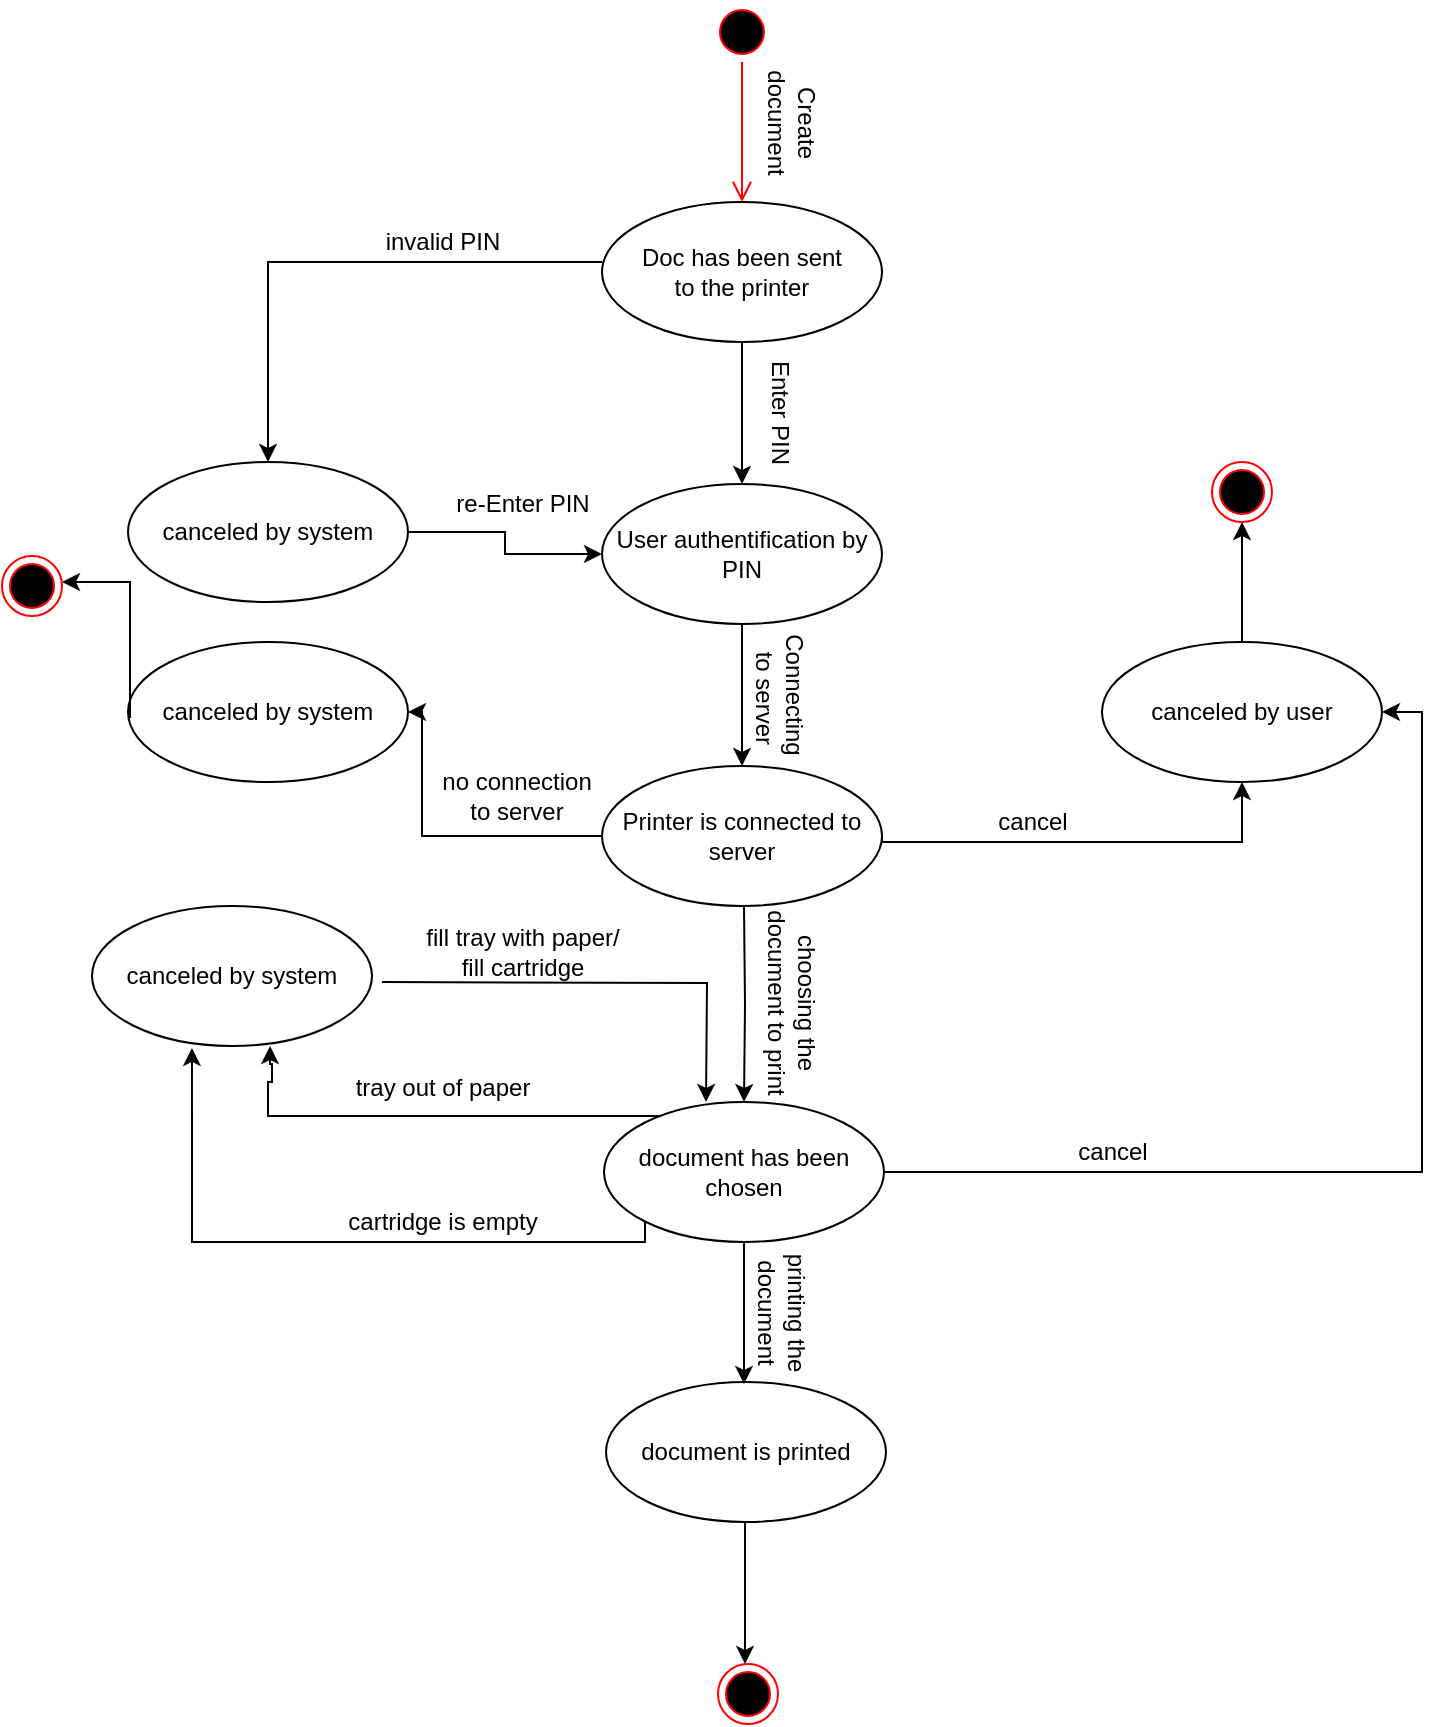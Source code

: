 <mxfile version="13.7.6" type="github">
  <diagram id="TdSOI1s8rqD7VlisKgjt" name="Page-1">
    <mxGraphModel dx="805" dy="569" grid="1" gridSize="10" guides="1" tooltips="1" connect="1" arrows="1" fold="1" page="1" pageScale="1" pageWidth="827" pageHeight="1169" math="0" shadow="0">
      <root>
        <mxCell id="0" />
        <mxCell id="1" parent="0" />
        <mxCell id="5MbmHAuOFMyMYG0PuLiY-1" value="" style="ellipse;html=1;shape=startState;fillColor=#000000;strokeColor=#ff0000;" parent="1" vertex="1">
          <mxGeometry x="355" y="20" width="30" height="30" as="geometry" />
        </mxCell>
        <mxCell id="5MbmHAuOFMyMYG0PuLiY-2" value="" style="edgeStyle=orthogonalEdgeStyle;html=1;verticalAlign=bottom;endArrow=open;endSize=8;strokeColor=#ff0000;entryX=0.5;entryY=0;entryDx=0;entryDy=0;" parent="1" source="5MbmHAuOFMyMYG0PuLiY-1" target="5MbmHAuOFMyMYG0PuLiY-4" edge="1">
          <mxGeometry relative="1" as="geometry">
            <mxPoint x="111" y="130" as="targetPoint" />
          </mxGeometry>
        </mxCell>
        <mxCell id="5MbmHAuOFMyMYG0PuLiY-25" value="" style="edgeStyle=orthogonalEdgeStyle;rounded=0;orthogonalLoop=1;jettySize=auto;html=1;" parent="1" source="5MbmHAuOFMyMYG0PuLiY-3" target="5MbmHAuOFMyMYG0PuLiY-23" edge="1">
          <mxGeometry relative="1" as="geometry">
            <Array as="points">
              <mxPoint x="210" y="437" />
              <mxPoint x="210" y="375" />
            </Array>
          </mxGeometry>
        </mxCell>
        <mxCell id="5MbmHAuOFMyMYG0PuLiY-3" value="Printer is connected to server" style="ellipse;whiteSpace=wrap;html=1;" parent="1" vertex="1">
          <mxGeometry x="300" y="402" width="140" height="70" as="geometry" />
        </mxCell>
        <mxCell id="5MbmHAuOFMyMYG0PuLiY-10" value="" style="edgeStyle=orthogonalEdgeStyle;rounded=0;orthogonalLoop=1;jettySize=auto;html=1;" parent="1" source="5MbmHAuOFMyMYG0PuLiY-4" target="5MbmHAuOFMyMYG0PuLiY-5" edge="1">
          <mxGeometry relative="1" as="geometry" />
        </mxCell>
        <mxCell id="5MbmHAuOFMyMYG0PuLiY-4" value="Doc has been sent &lt;br&gt;to the printer" style="ellipse;whiteSpace=wrap;html=1;" parent="1" vertex="1">
          <mxGeometry x="300" y="120" width="140" height="70" as="geometry" />
        </mxCell>
        <mxCell id="5MbmHAuOFMyMYG0PuLiY-11" value="" style="edgeStyle=orthogonalEdgeStyle;rounded=0;orthogonalLoop=1;jettySize=auto;html=1;" parent="1" edge="1">
          <mxGeometry relative="1" as="geometry">
            <Array as="points">
              <mxPoint x="300" y="150" />
              <mxPoint x="133" y="150" />
            </Array>
            <mxPoint x="300" y="150" as="sourcePoint" />
            <mxPoint x="133" y="250" as="targetPoint" />
          </mxGeometry>
        </mxCell>
        <mxCell id="5MbmHAuOFMyMYG0PuLiY-36" value="" style="edgeStyle=orthogonalEdgeStyle;rounded=0;orthogonalLoop=1;jettySize=auto;html=1;entryX=0.5;entryY=1;entryDx=0;entryDy=0;exitX=1;exitY=0.5;exitDx=0;exitDy=0;" parent="1" source="5MbmHAuOFMyMYG0PuLiY-3" target="5MbmHAuOFMyMYG0PuLiY-34" edge="1">
          <mxGeometry relative="1" as="geometry">
            <mxPoint x="520" y="296" as="targetPoint" />
            <Array as="points">
              <mxPoint x="440" y="440" />
              <mxPoint x="620" y="440" />
            </Array>
          </mxGeometry>
        </mxCell>
        <mxCell id="5MbmHAuOFMyMYG0PuLiY-5" value="User authentification by PIN" style="ellipse;whiteSpace=wrap;html=1;" parent="1" vertex="1">
          <mxGeometry x="300" y="261" width="140" height="70" as="geometry" />
        </mxCell>
        <mxCell id="5MbmHAuOFMyMYG0PuLiY-6" value="" style="ellipse;html=1;shape=endState;fillColor=#000000;strokeColor=#ff0000;" parent="1" vertex="1">
          <mxGeometry x="358" y="851" width="30" height="30" as="geometry" />
        </mxCell>
        <mxCell id="5MbmHAuOFMyMYG0PuLiY-22" value="" style="edgeStyle=orthogonalEdgeStyle;rounded=0;orthogonalLoop=1;jettySize=auto;html=1;exitX=0;exitY=1;exitDx=0;exitDy=0;entryX=0.357;entryY=1.014;entryDx=0;entryDy=0;entryPerimeter=0;" parent="1" source="5MbmHAuOFMyMYG0PuLiY-7" target="zwiA7uc9-c87CCUc2sQi-4" edge="1">
          <mxGeometry relative="1" as="geometry">
            <Array as="points">
              <mxPoint x="322" y="640" />
              <mxPoint x="95" y="640" />
            </Array>
            <mxPoint x="140" y="590" as="targetPoint" />
          </mxGeometry>
        </mxCell>
        <mxCell id="5MbmHAuOFMyMYG0PuLiY-32" value="" style="edgeStyle=orthogonalEdgeStyle;rounded=0;orthogonalLoop=1;jettySize=auto;html=1;entryX=0.636;entryY=1;entryDx=0;entryDy=0;entryPerimeter=0;" parent="1" source="5MbmHAuOFMyMYG0PuLiY-7" target="zwiA7uc9-c87CCUc2sQi-4" edge="1">
          <mxGeometry relative="1" as="geometry">
            <mxPoint x="160" y="551" as="targetPoint" />
            <Array as="points">
              <mxPoint x="133" y="577" />
              <mxPoint x="133" y="560" />
              <mxPoint x="135" y="560" />
              <mxPoint x="135" y="551" />
              <mxPoint x="134" y="551" />
            </Array>
          </mxGeometry>
        </mxCell>
        <mxCell id="5MbmHAuOFMyMYG0PuLiY-42" value="" style="edgeStyle=orthogonalEdgeStyle;rounded=0;orthogonalLoop=1;jettySize=auto;html=1;entryX=1;entryY=0.5;entryDx=0;entryDy=0;" parent="1" source="5MbmHAuOFMyMYG0PuLiY-7" target="5MbmHAuOFMyMYG0PuLiY-34" edge="1">
          <mxGeometry relative="1" as="geometry">
            <mxPoint x="521" y="605" as="targetPoint" />
          </mxGeometry>
        </mxCell>
        <mxCell id="5MbmHAuOFMyMYG0PuLiY-7" value="document has been chosen" style="ellipse;whiteSpace=wrap;html=1;" parent="1" vertex="1">
          <mxGeometry x="301" y="570" width="140" height="70" as="geometry" />
        </mxCell>
        <mxCell id="5MbmHAuOFMyMYG0PuLiY-9" value="Create &lt;br&gt;document" style="text;html=1;align=center;verticalAlign=middle;resizable=0;points=[];autosize=1;rotation=90;" parent="1" vertex="1">
          <mxGeometry x="360" y="65" width="70" height="30" as="geometry" />
        </mxCell>
        <mxCell id="5MbmHAuOFMyMYG0PuLiY-12" value="Enter PIN" style="text;html=1;align=center;verticalAlign=middle;resizable=0;points=[];autosize=1;rotation=90;" parent="1" vertex="1">
          <mxGeometry x="354" y="215" width="70" height="20" as="geometry" />
        </mxCell>
        <mxCell id="5MbmHAuOFMyMYG0PuLiY-13" value="invalid PIN" style="text;html=1;align=center;verticalAlign=middle;resizable=0;points=[];autosize=1;rotation=0;" parent="1" vertex="1">
          <mxGeometry x="185" y="130" width="70" height="20" as="geometry" />
        </mxCell>
        <mxCell id="5MbmHAuOFMyMYG0PuLiY-14" value="" style="edgeStyle=orthogonalEdgeStyle;rounded=0;orthogonalLoop=1;jettySize=auto;html=1;" parent="1" edge="1">
          <mxGeometry relative="1" as="geometry">
            <mxPoint x="370" y="331" as="sourcePoint" />
            <mxPoint x="370" y="402" as="targetPoint" />
          </mxGeometry>
        </mxCell>
        <mxCell id="5MbmHAuOFMyMYG0PuLiY-15" value="Connecting&lt;br&gt;&amp;nbsp;to server" style="text;html=1;align=center;verticalAlign=middle;resizable=0;points=[];autosize=1;rotation=90;" parent="1" vertex="1">
          <mxGeometry x="349" y="351" width="80" height="30" as="geometry" />
        </mxCell>
        <mxCell id="5MbmHAuOFMyMYG0PuLiY-17" value="no connection &lt;br&gt;to server" style="text;html=1;align=center;verticalAlign=middle;resizable=0;points=[];autosize=1;rotation=0;" parent="1" vertex="1">
          <mxGeometry x="212" y="402" width="90" height="30" as="geometry" />
        </mxCell>
        <mxCell id="5MbmHAuOFMyMYG0PuLiY-18" value="" style="edgeStyle=orthogonalEdgeStyle;rounded=0;orthogonalLoop=1;jettySize=auto;html=1;entryX=0.5;entryY=0;entryDx=0;entryDy=0;" parent="1" target="5MbmHAuOFMyMYG0PuLiY-7" edge="1">
          <mxGeometry relative="1" as="geometry">
            <mxPoint x="371" y="472" as="sourcePoint" />
            <mxPoint x="371" y="530" as="targetPoint" />
          </mxGeometry>
        </mxCell>
        <mxCell id="5MbmHAuOFMyMYG0PuLiY-19" value="choosing the &lt;br&gt;document to print" style="text;html=1;align=center;verticalAlign=middle;resizable=0;points=[];autosize=1;rotation=90;" parent="1" vertex="1">
          <mxGeometry x="340" y="505" width="110" height="30" as="geometry" />
        </mxCell>
        <mxCell id="5MbmHAuOFMyMYG0PuLiY-21" value="cartridge is empty" style="text;html=1;align=center;verticalAlign=middle;resizable=0;points=[];autosize=1;rotation=0;" parent="1" vertex="1">
          <mxGeometry x="165" y="620" width="110" height="20" as="geometry" />
        </mxCell>
        <mxCell id="5MbmHAuOFMyMYG0PuLiY-23" value="canceled by system" style="ellipse;whiteSpace=wrap;html=1;" parent="1" vertex="1">
          <mxGeometry x="63" y="340" width="140" height="70" as="geometry" />
        </mxCell>
        <mxCell id="5MbmHAuOFMyMYG0PuLiY-29" value="" style="edgeStyle=orthogonalEdgeStyle;rounded=0;orthogonalLoop=1;jettySize=auto;html=1;" parent="1" edge="1">
          <mxGeometry relative="1" as="geometry">
            <mxPoint x="64" y="378" as="sourcePoint" />
            <mxPoint x="30" y="310" as="targetPoint" />
            <Array as="points">
              <mxPoint x="64" y="310" />
            </Array>
          </mxGeometry>
        </mxCell>
        <mxCell id="5MbmHAuOFMyMYG0PuLiY-33" value="tray out of paper" style="text;html=1;align=center;verticalAlign=middle;resizable=0;points=[];autosize=1;rotation=0;" parent="1" vertex="1">
          <mxGeometry x="170" y="553" width="100" height="20" as="geometry" />
        </mxCell>
        <mxCell id="5MbmHAuOFMyMYG0PuLiY-46" value="" style="edgeStyle=orthogonalEdgeStyle;rounded=0;orthogonalLoop=1;jettySize=auto;html=1;" parent="1" source="5MbmHAuOFMyMYG0PuLiY-34" edge="1">
          <mxGeometry relative="1" as="geometry">
            <mxPoint x="620" y="280" as="targetPoint" />
          </mxGeometry>
        </mxCell>
        <mxCell id="5MbmHAuOFMyMYG0PuLiY-34" value="canceled by user" style="ellipse;whiteSpace=wrap;html=1;" parent="1" vertex="1">
          <mxGeometry x="550" y="340" width="140" height="70" as="geometry" />
        </mxCell>
        <mxCell id="5MbmHAuOFMyMYG0PuLiY-37" value="cancel" style="text;html=1;align=center;verticalAlign=middle;resizable=0;points=[];autosize=1;rotation=0;" parent="1" vertex="1">
          <mxGeometry x="490" y="420" width="50" height="20" as="geometry" />
        </mxCell>
        <mxCell id="5MbmHAuOFMyMYG0PuLiY-38" value="document is printed" style="ellipse;whiteSpace=wrap;html=1;" parent="1" vertex="1">
          <mxGeometry x="302" y="710" width="140" height="70" as="geometry" />
        </mxCell>
        <mxCell id="5MbmHAuOFMyMYG0PuLiY-39" value="" style="edgeStyle=orthogonalEdgeStyle;rounded=0;orthogonalLoop=1;jettySize=auto;html=1;" parent="1" edge="1">
          <mxGeometry relative="1" as="geometry">
            <mxPoint x="371" y="640" as="sourcePoint" />
            <mxPoint x="371" y="711" as="targetPoint" />
          </mxGeometry>
        </mxCell>
        <mxCell id="5MbmHAuOFMyMYG0PuLiY-40" value="printing&amp;nbsp;the &lt;br&gt;document" style="text;html=1;align=center;verticalAlign=middle;resizable=0;points=[];autosize=1;rotation=90;" parent="1" vertex="1">
          <mxGeometry x="355" y="660" width="70" height="30" as="geometry" />
        </mxCell>
        <mxCell id="5MbmHAuOFMyMYG0PuLiY-43" value="cancel" style="text;html=1;align=center;verticalAlign=middle;resizable=0;points=[];autosize=1;rotation=0;" parent="1" vertex="1">
          <mxGeometry x="530" y="585" width="50" height="20" as="geometry" />
        </mxCell>
        <mxCell id="5MbmHAuOFMyMYG0PuLiY-44" value="" style="edgeStyle=orthogonalEdgeStyle;rounded=0;orthogonalLoop=1;jettySize=auto;html=1;" parent="1" edge="1">
          <mxGeometry relative="1" as="geometry">
            <mxPoint x="371.5" y="780" as="sourcePoint" />
            <mxPoint x="371.5" y="851" as="targetPoint" />
          </mxGeometry>
        </mxCell>
        <mxCell id="5MbmHAuOFMyMYG0PuLiY-47" value="" style="ellipse;html=1;shape=endState;fillColor=#000000;strokeColor=#ff0000;" parent="1" vertex="1">
          <mxGeometry x="605" y="250" width="30" height="30" as="geometry" />
        </mxCell>
        <mxCell id="5MbmHAuOFMyMYG0PuLiY-48" value="" style="ellipse;html=1;shape=endState;fillColor=#000000;strokeColor=#ff0000;" parent="1" vertex="1">
          <mxGeometry y="297" width="30" height="30" as="geometry" />
        </mxCell>
        <mxCell id="zwiA7uc9-c87CCUc2sQi-2" value="" style="edgeStyle=orthogonalEdgeStyle;rounded=0;orthogonalLoop=1;jettySize=auto;html=1;exitX=1;exitY=0.5;exitDx=0;exitDy=0;" parent="1" source="zwiA7uc9-c87CCUc2sQi-1" target="5MbmHAuOFMyMYG0PuLiY-5" edge="1">
          <mxGeometry relative="1" as="geometry">
            <mxPoint x="181.99" y="264" as="sourcePoint" />
            <mxPoint x="320.503" y="275.251" as="targetPoint" />
            <Array as="points" />
          </mxGeometry>
        </mxCell>
        <mxCell id="zwiA7uc9-c87CCUc2sQi-1" value="canceled by system" style="ellipse;whiteSpace=wrap;html=1;" parent="1" vertex="1">
          <mxGeometry x="63" y="250" width="140" height="70" as="geometry" />
        </mxCell>
        <mxCell id="zwiA7uc9-c87CCUc2sQi-3" value="re-Enter PIN" style="text;html=1;align=center;verticalAlign=middle;resizable=0;points=[];autosize=1;rotation=0;" parent="1" vertex="1">
          <mxGeometry x="220" y="261" width="80" height="20" as="geometry" />
        </mxCell>
        <mxCell id="zwiA7uc9-c87CCUc2sQi-4" value="canceled by system" style="ellipse;whiteSpace=wrap;html=1;" parent="1" vertex="1">
          <mxGeometry x="45" y="472" width="140" height="70" as="geometry" />
        </mxCell>
        <mxCell id="zwiA7uc9-c87CCUc2sQi-5" value="" style="edgeStyle=orthogonalEdgeStyle;rounded=0;orthogonalLoop=1;jettySize=auto;html=1;" parent="1" edge="1">
          <mxGeometry relative="1" as="geometry">
            <mxPoint x="190" y="510" as="sourcePoint" />
            <mxPoint x="352" y="570" as="targetPoint" />
            <Array as="points" />
          </mxGeometry>
        </mxCell>
        <mxCell id="zwiA7uc9-c87CCUc2sQi-6" value="fill tray with paper/&lt;br&gt;fill cartridge" style="text;html=1;align=center;verticalAlign=middle;resizable=0;points=[];autosize=1;rotation=0;" parent="1" vertex="1">
          <mxGeometry x="205" y="479.5" width="110" height="30" as="geometry" />
        </mxCell>
      </root>
    </mxGraphModel>
  </diagram>
</mxfile>
